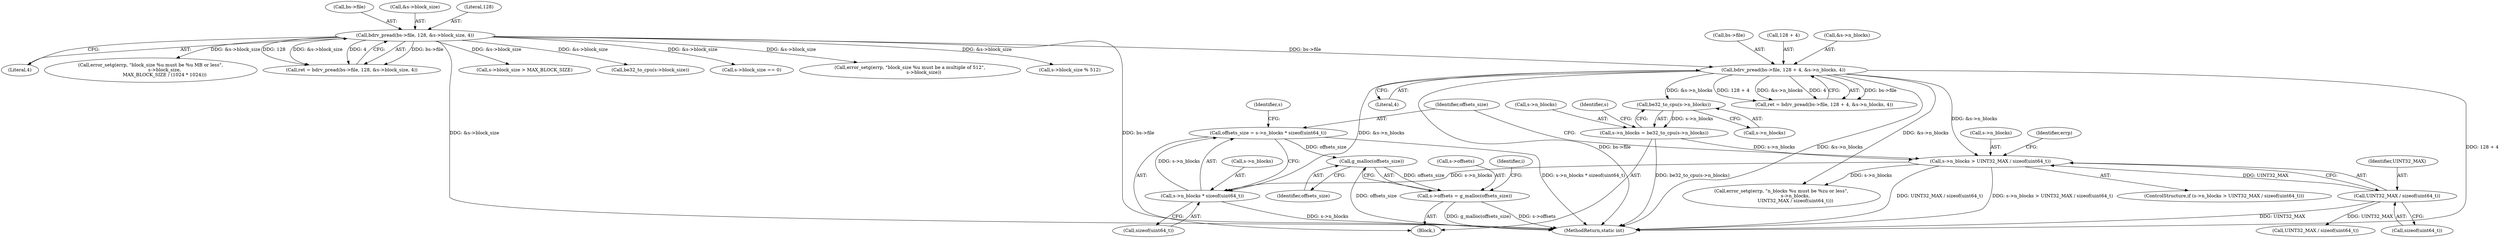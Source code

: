 digraph "0_qemu_509a41bab5306181044b5fff02eadf96d9c8676a@API" {
"1000269" [label="(Call,g_malloc(offsets_size))"];
"1000257" [label="(Call,offsets_size = s->n_blocks * sizeof(uint64_t))"];
"1000259" [label="(Call,s->n_blocks * sizeof(uint64_t))"];
"1000235" [label="(Call,s->n_blocks > UINT32_MAX / sizeof(uint64_t))"];
"1000226" [label="(Call,s->n_blocks = be32_to_cpu(s->n_blocks))"];
"1000230" [label="(Call,be32_to_cpu(s->n_blocks))"];
"1000207" [label="(Call,bdrv_pread(bs->file, 128 + 4, &s->n_blocks, 4))"];
"1000130" [label="(Call,bdrv_pread(bs->file, 128, &s->block_size, 4))"];
"1000239" [label="(Call,UINT32_MAX / sizeof(uint64_t))"];
"1000265" [label="(Call,s->offsets = g_malloc(offsets_size))"];
"1000241" [label="(Call,sizeof(uint64_t))"];
"1000208" [label="(Call,bs->file)"];
"1000236" [label="(Call,s->n_blocks)"];
"1000185" [label="(Call,s->block_size > MAX_BLOCK_SIZE)"];
"1000151" [label="(Call,be32_to_cpu(s->block_size))"];
"1000230" [label="(Call,be32_to_cpu(s->n_blocks))"];
"1000211" [label="(Call,128 + 4)"];
"1000172" [label="(Call,s->block_size == 0)"];
"1000239" [label="(Call,UINT32_MAX / sizeof(uint64_t))"];
"1000231" [label="(Call,s->n_blocks)"];
"1000270" [label="(Identifier,offsets_size)"];
"1000234" [label="(ControlStructure,if (s->n_blocks > UINT32_MAX / sizeof(uint64_t)))"];
"1000218" [label="(Literal,4)"];
"1000130" [label="(Call,bdrv_pread(bs->file, 128, &s->block_size, 4))"];
"1000265" [label="(Call,s->offsets = g_malloc(offsets_size))"];
"1000245" [label="(Identifier,errp)"];
"1000162" [label="(Call,error_setg(errp, \"block_size %u must be a multiple of 512\",\n                   s->block_size))"];
"1000266" [label="(Call,s->offsets)"];
"1000235" [label="(Call,s->n_blocks > UINT32_MAX / sizeof(uint64_t))"];
"1000259" [label="(Call,s->n_blocks * sizeof(uint64_t))"];
"1000131" [label="(Call,bs->file)"];
"1000263" [label="(Call,sizeof(uint64_t))"];
"1000135" [label="(Call,&s->block_size)"];
"1000260" [label="(Call,s->n_blocks)"];
"1000205" [label="(Call,ret = bdrv_pread(bs->file, 128 + 4, &s->n_blocks, 4))"];
"1000156" [label="(Call,s->block_size % 512)"];
"1000214" [label="(Call,&s->n_blocks)"];
"1000269" [label="(Call,g_malloc(offsets_size))"];
"1000227" [label="(Call,s->n_blocks)"];
"1000273" [label="(Identifier,i)"];
"1000237" [label="(Identifier,s)"];
"1000244" [label="(Call,error_setg(errp, \"n_blocks %u must be %zu or less\",\n                   s->n_blocks,\n                   UINT32_MAX / sizeof(uint64_t)))"];
"1000226" [label="(Call,s->n_blocks = be32_to_cpu(s->n_blocks))"];
"1000267" [label="(Identifier,s)"];
"1000139" [label="(Literal,4)"];
"1000109" [label="(Block,)"];
"1000250" [label="(Call,UINT32_MAX / sizeof(uint64_t))"];
"1000257" [label="(Call,offsets_size = s->n_blocks * sizeof(uint64_t))"];
"1000191" [label="(Call,error_setg(errp, \"block_size %u must be %u MB or less\",\n                   s->block_size,\n                   MAX_BLOCK_SIZE / (1024 * 1024)))"];
"1000240" [label="(Identifier,UINT32_MAX)"];
"1000300" [label="(MethodReturn,static int)"];
"1000128" [label="(Call,ret = bdrv_pread(bs->file, 128, &s->block_size, 4))"];
"1000207" [label="(Call,bdrv_pread(bs->file, 128 + 4, &s->n_blocks, 4))"];
"1000258" [label="(Identifier,offsets_size)"];
"1000134" [label="(Literal,128)"];
"1000269" -> "1000265"  [label="AST: "];
"1000269" -> "1000270"  [label="CFG: "];
"1000270" -> "1000269"  [label="AST: "];
"1000265" -> "1000269"  [label="CFG: "];
"1000269" -> "1000300"  [label="DDG: offsets_size"];
"1000269" -> "1000265"  [label="DDG: offsets_size"];
"1000257" -> "1000269"  [label="DDG: offsets_size"];
"1000257" -> "1000109"  [label="AST: "];
"1000257" -> "1000259"  [label="CFG: "];
"1000258" -> "1000257"  [label="AST: "];
"1000259" -> "1000257"  [label="AST: "];
"1000267" -> "1000257"  [label="CFG: "];
"1000257" -> "1000300"  [label="DDG: s->n_blocks * sizeof(uint64_t)"];
"1000259" -> "1000257"  [label="DDG: s->n_blocks"];
"1000259" -> "1000263"  [label="CFG: "];
"1000260" -> "1000259"  [label="AST: "];
"1000263" -> "1000259"  [label="AST: "];
"1000259" -> "1000300"  [label="DDG: s->n_blocks"];
"1000235" -> "1000259"  [label="DDG: s->n_blocks"];
"1000207" -> "1000259"  [label="DDG: &s->n_blocks"];
"1000235" -> "1000234"  [label="AST: "];
"1000235" -> "1000239"  [label="CFG: "];
"1000236" -> "1000235"  [label="AST: "];
"1000239" -> "1000235"  [label="AST: "];
"1000245" -> "1000235"  [label="CFG: "];
"1000258" -> "1000235"  [label="CFG: "];
"1000235" -> "1000300"  [label="DDG: UINT32_MAX / sizeof(uint64_t)"];
"1000235" -> "1000300"  [label="DDG: s->n_blocks > UINT32_MAX / sizeof(uint64_t)"];
"1000226" -> "1000235"  [label="DDG: s->n_blocks"];
"1000207" -> "1000235"  [label="DDG: &s->n_blocks"];
"1000239" -> "1000235"  [label="DDG: UINT32_MAX"];
"1000235" -> "1000244"  [label="DDG: s->n_blocks"];
"1000226" -> "1000109"  [label="AST: "];
"1000226" -> "1000230"  [label="CFG: "];
"1000227" -> "1000226"  [label="AST: "];
"1000230" -> "1000226"  [label="AST: "];
"1000237" -> "1000226"  [label="CFG: "];
"1000226" -> "1000300"  [label="DDG: be32_to_cpu(s->n_blocks)"];
"1000230" -> "1000226"  [label="DDG: s->n_blocks"];
"1000230" -> "1000231"  [label="CFG: "];
"1000231" -> "1000230"  [label="AST: "];
"1000207" -> "1000230"  [label="DDG: &s->n_blocks"];
"1000207" -> "1000205"  [label="AST: "];
"1000207" -> "1000218"  [label="CFG: "];
"1000208" -> "1000207"  [label="AST: "];
"1000211" -> "1000207"  [label="AST: "];
"1000214" -> "1000207"  [label="AST: "];
"1000218" -> "1000207"  [label="AST: "];
"1000205" -> "1000207"  [label="CFG: "];
"1000207" -> "1000300"  [label="DDG: bs->file"];
"1000207" -> "1000300"  [label="DDG: &s->n_blocks"];
"1000207" -> "1000300"  [label="DDG: 128 + 4"];
"1000207" -> "1000205"  [label="DDG: bs->file"];
"1000207" -> "1000205"  [label="DDG: 128 + 4"];
"1000207" -> "1000205"  [label="DDG: &s->n_blocks"];
"1000207" -> "1000205"  [label="DDG: 4"];
"1000130" -> "1000207"  [label="DDG: bs->file"];
"1000207" -> "1000244"  [label="DDG: &s->n_blocks"];
"1000130" -> "1000128"  [label="AST: "];
"1000130" -> "1000139"  [label="CFG: "];
"1000131" -> "1000130"  [label="AST: "];
"1000134" -> "1000130"  [label="AST: "];
"1000135" -> "1000130"  [label="AST: "];
"1000139" -> "1000130"  [label="AST: "];
"1000128" -> "1000130"  [label="CFG: "];
"1000130" -> "1000300"  [label="DDG: &s->block_size"];
"1000130" -> "1000300"  [label="DDG: bs->file"];
"1000130" -> "1000128"  [label="DDG: bs->file"];
"1000130" -> "1000128"  [label="DDG: 128"];
"1000130" -> "1000128"  [label="DDG: &s->block_size"];
"1000130" -> "1000128"  [label="DDG: 4"];
"1000130" -> "1000151"  [label="DDG: &s->block_size"];
"1000130" -> "1000156"  [label="DDG: &s->block_size"];
"1000130" -> "1000162"  [label="DDG: &s->block_size"];
"1000130" -> "1000172"  [label="DDG: &s->block_size"];
"1000130" -> "1000185"  [label="DDG: &s->block_size"];
"1000130" -> "1000191"  [label="DDG: &s->block_size"];
"1000239" -> "1000241"  [label="CFG: "];
"1000240" -> "1000239"  [label="AST: "];
"1000241" -> "1000239"  [label="AST: "];
"1000239" -> "1000300"  [label="DDG: UINT32_MAX"];
"1000239" -> "1000250"  [label="DDG: UINT32_MAX"];
"1000265" -> "1000109"  [label="AST: "];
"1000266" -> "1000265"  [label="AST: "];
"1000273" -> "1000265"  [label="CFG: "];
"1000265" -> "1000300"  [label="DDG: g_malloc(offsets_size)"];
"1000265" -> "1000300"  [label="DDG: s->offsets"];
}
